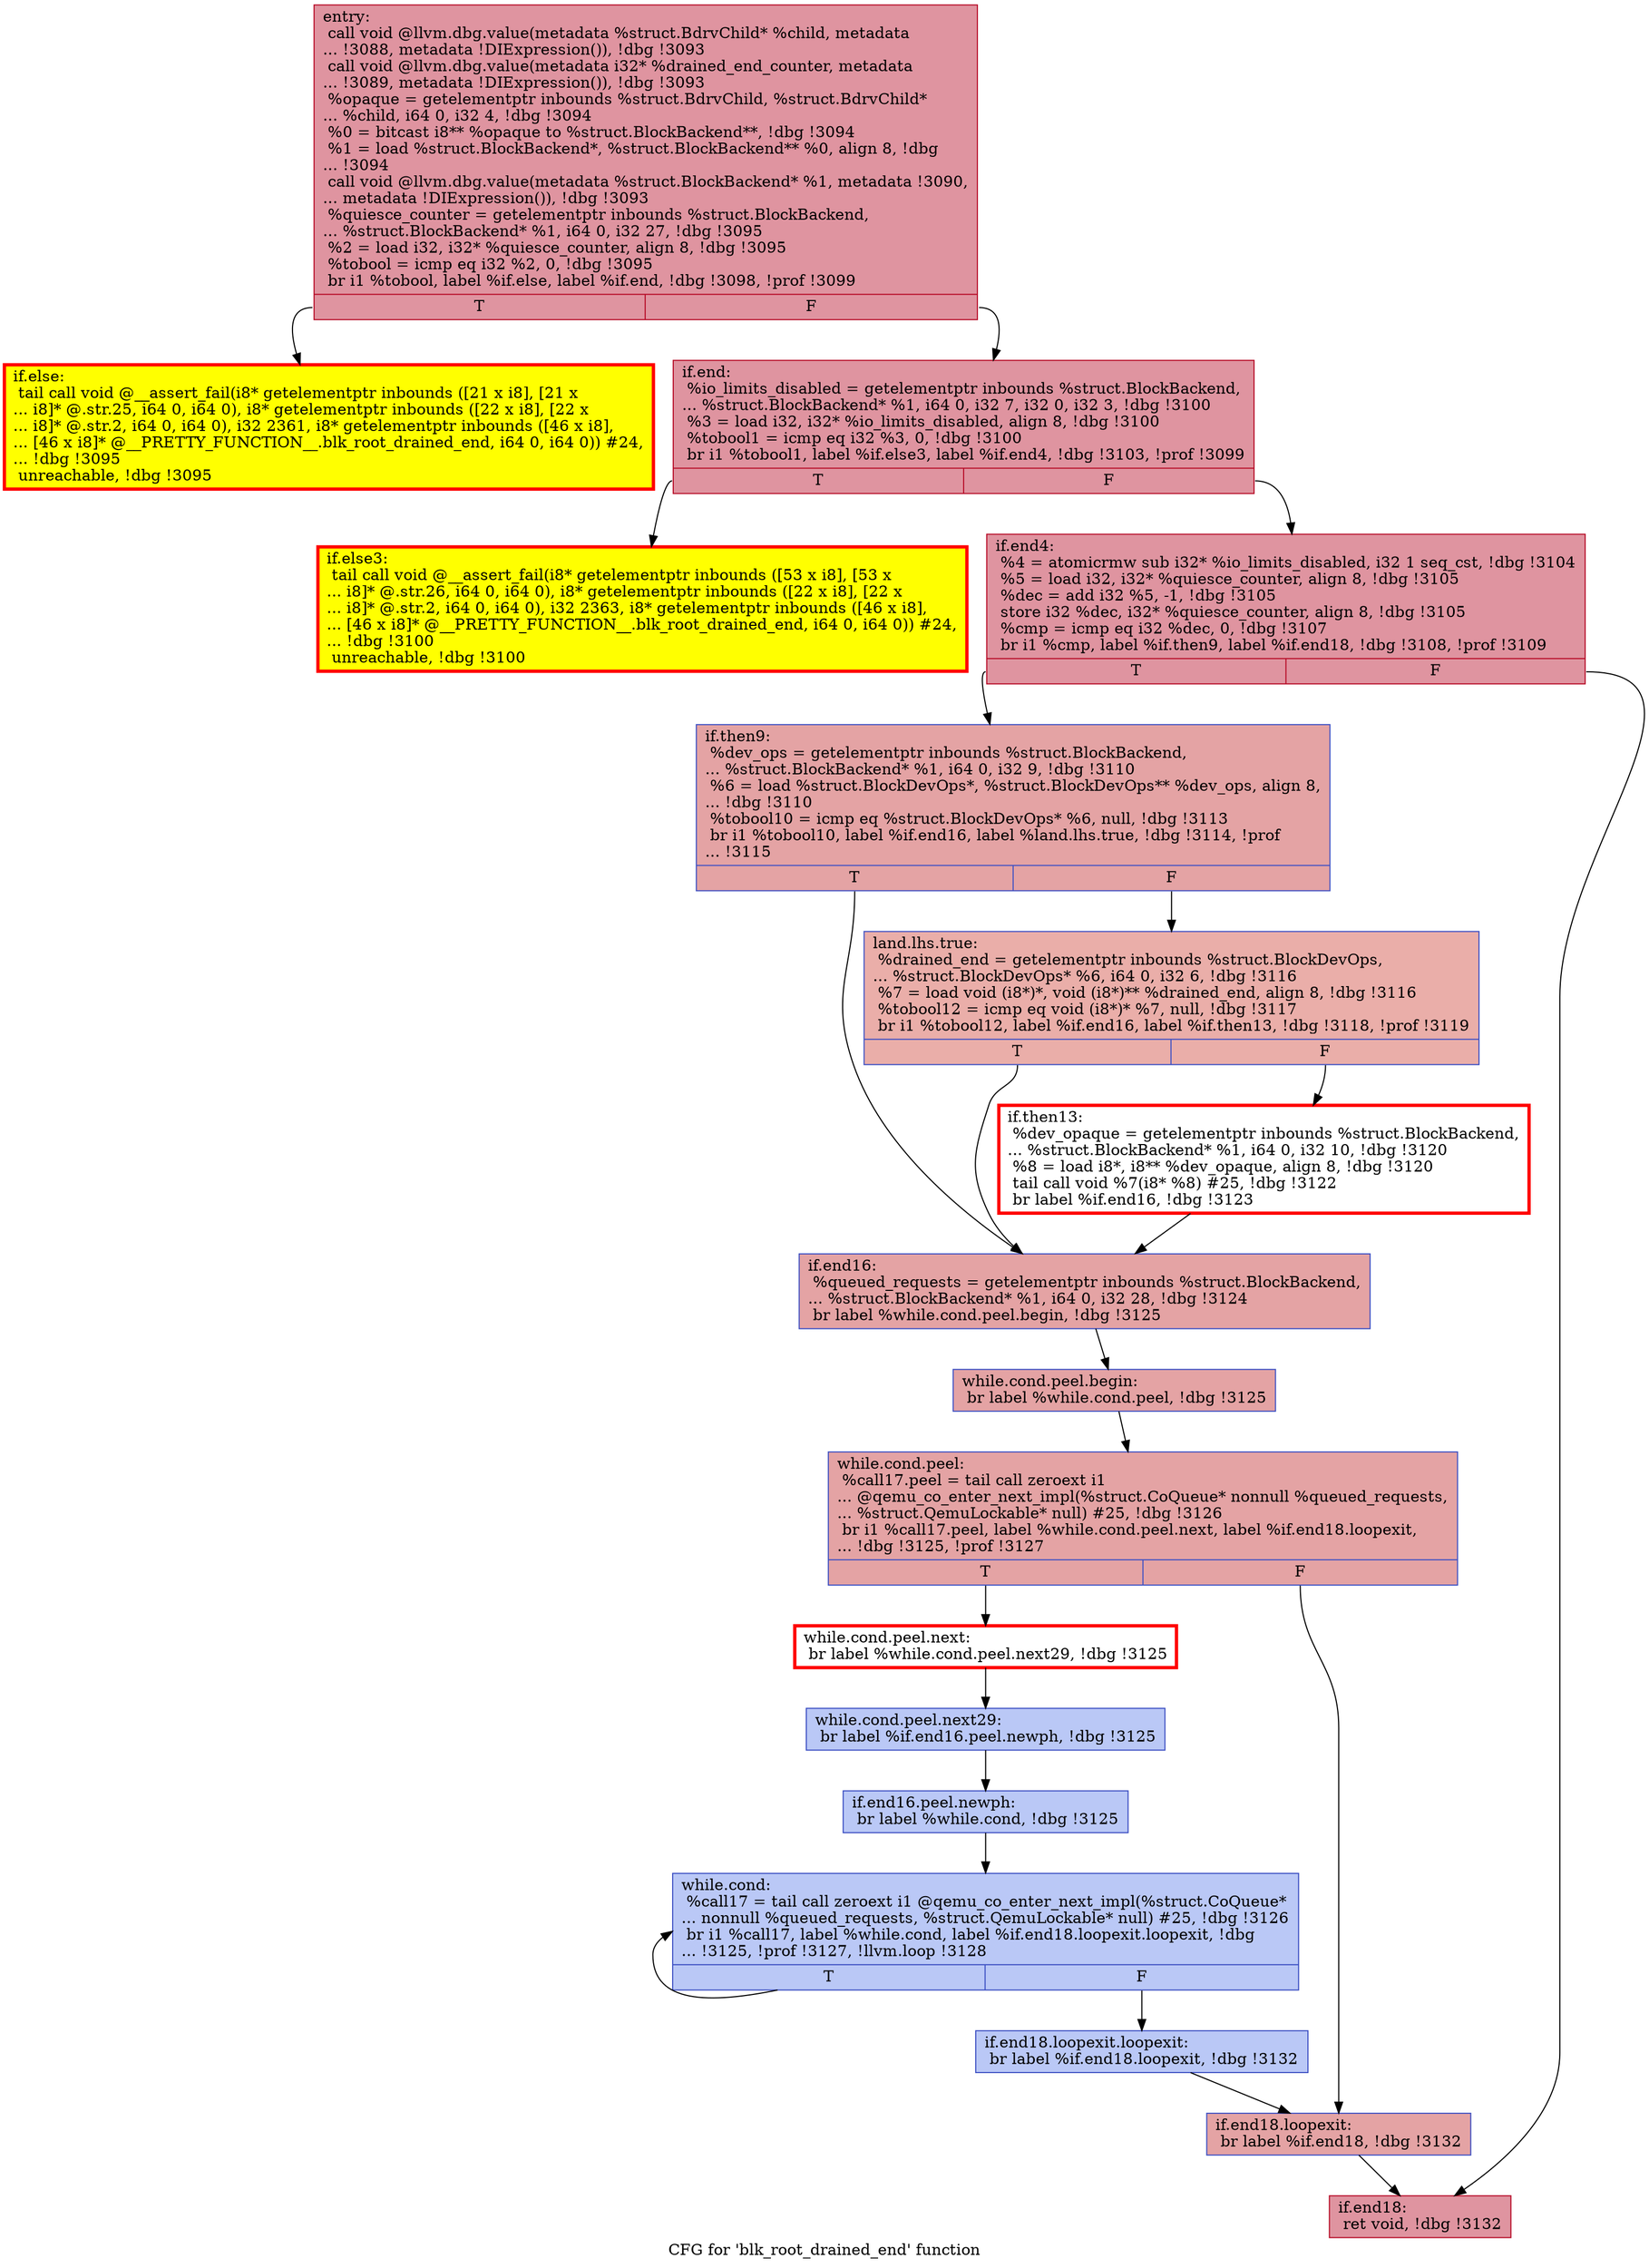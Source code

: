 digraph "CFG for 'blk_root_drained_end' function" {
	label="CFG for 'blk_root_drained_end' function";

	Node0x55d70fdd1d60 [shape=record,color="#b70d28ff", style=filled, fillcolor="#b70d2870",label="{entry:\l  call void @llvm.dbg.value(metadata %struct.BdrvChild* %child, metadata\l... !3088, metadata !DIExpression()), !dbg !3093\l  call void @llvm.dbg.value(metadata i32* %drained_end_counter, metadata\l... !3089, metadata !DIExpression()), !dbg !3093\l  %opaque = getelementptr inbounds %struct.BdrvChild, %struct.BdrvChild*\l... %child, i64 0, i32 4, !dbg !3094\l  %0 = bitcast i8** %opaque to %struct.BlockBackend**, !dbg !3094\l  %1 = load %struct.BlockBackend*, %struct.BlockBackend** %0, align 8, !dbg\l... !3094\l  call void @llvm.dbg.value(metadata %struct.BlockBackend* %1, metadata !3090,\l... metadata !DIExpression()), !dbg !3093\l  %quiesce_counter = getelementptr inbounds %struct.BlockBackend,\l... %struct.BlockBackend* %1, i64 0, i32 27, !dbg !3095\l  %2 = load i32, i32* %quiesce_counter, align 8, !dbg !3095\l  %tobool = icmp eq i32 %2, 0, !dbg !3095\l  br i1 %tobool, label %if.else, label %if.end, !dbg !3098, !prof !3099\l|{<s0>T|<s1>F}}"];
	Node0x55d70fdd1d60:s0 -> Node0x55d70fca56c0;
	Node0x55d70fdd1d60:s1 -> Node0x55d70fca5670;
	Node0x55d70fca56c0 [shape=record,penwidth=3.0, style="filled", color="red", fillcolor="yellow",label="{if.else:                                          \l  tail call void @__assert_fail(i8* getelementptr inbounds ([21 x i8], [21 x\l... i8]* @.str.25, i64 0, i64 0), i8* getelementptr inbounds ([22 x i8], [22 x\l... i8]* @.str.2, i64 0, i64 0), i32 2361, i8* getelementptr inbounds ([46 x i8],\l... [46 x i8]* @__PRETTY_FUNCTION__.blk_root_drained_end, i64 0, i64 0)) #24,\l... !dbg !3095\l  unreachable, !dbg !3095\l}"];
	Node0x55d70fca5670 [shape=record,color="#b70d28ff", style=filled, fillcolor="#b70d2870",label="{if.end:                                           \l  %io_limits_disabled = getelementptr inbounds %struct.BlockBackend,\l... %struct.BlockBackend* %1, i64 0, i32 7, i32 0, i32 3, !dbg !3100\l  %3 = load i32, i32* %io_limits_disabled, align 8, !dbg !3100\l  %tobool1 = icmp eq i32 %3, 0, !dbg !3100\l  br i1 %tobool1, label %if.else3, label %if.end4, !dbg !3103, !prof !3099\l|{<s0>T|<s1>F}}"];
	Node0x55d70fca5670:s0 -> Node0x55d70fa73ac0;
	Node0x55d70fca5670:s1 -> Node0x55d70fa73a50;
	Node0x55d70fa73ac0 [shape=record,penwidth=3.0, style="filled", color="red", fillcolor="yellow",label="{if.else3:                                         \l  tail call void @__assert_fail(i8* getelementptr inbounds ([53 x i8], [53 x\l... i8]* @.str.26, i64 0, i64 0), i8* getelementptr inbounds ([22 x i8], [22 x\l... i8]* @.str.2, i64 0, i64 0), i32 2363, i8* getelementptr inbounds ([46 x i8],\l... [46 x i8]* @__PRETTY_FUNCTION__.blk_root_drained_end, i64 0, i64 0)) #24,\l... !dbg !3100\l  unreachable, !dbg !3100\l}"];
	Node0x55d70fa73a50 [shape=record,color="#b70d28ff", style=filled, fillcolor="#b70d2870",label="{if.end4:                                          \l  %4 = atomicrmw sub i32* %io_limits_disabled, i32 1 seq_cst, !dbg !3104\l  %5 = load i32, i32* %quiesce_counter, align 8, !dbg !3105\l  %dec = add i32 %5, -1, !dbg !3105\l  store i32 %dec, i32* %quiesce_counter, align 8, !dbg !3105\l  %cmp = icmp eq i32 %dec, 0, !dbg !3107\l  br i1 %cmp, label %if.then9, label %if.end18, !dbg !3108, !prof !3109\l|{<s0>T|<s1>F}}"];
	Node0x55d70fa73a50:s0 -> Node0x55d70fcc2930;
	Node0x55d70fa73a50:s1 -> Node0x55d70fcc3280;
	Node0x55d70fcc2930 [shape=record,color="#3d50c3ff", style=filled, fillcolor="#c32e3170",label="{if.then9:                                         \l  %dev_ops = getelementptr inbounds %struct.BlockBackend,\l... %struct.BlockBackend* %1, i64 0, i32 9, !dbg !3110\l  %6 = load %struct.BlockDevOps*, %struct.BlockDevOps** %dev_ops, align 8,\l... !dbg !3110\l  %tobool10 = icmp eq %struct.BlockDevOps* %6, null, !dbg !3113\l  br i1 %tobool10, label %if.end16, label %land.lhs.true, !dbg !3114, !prof\l... !3115\l|{<s0>T|<s1>F}}"];
	Node0x55d70fcc2930:s0 -> Node0x55d70fcc3a70;
	Node0x55d70fcc2930:s1 -> Node0x55d70fcc3ac0;
	Node0x55d70fcc3ac0 [shape=record,color="#3d50c3ff", style=filled, fillcolor="#d0473d70",label="{land.lhs.true:                                    \l  %drained_end = getelementptr inbounds %struct.BlockDevOps,\l... %struct.BlockDevOps* %6, i64 0, i32 6, !dbg !3116\l  %7 = load void (i8*)*, void (i8*)** %drained_end, align 8, !dbg !3116\l  %tobool12 = icmp eq void (i8*)* %7, null, !dbg !3117\l  br i1 %tobool12, label %if.end16, label %if.then13, !dbg !3118, !prof !3119\l|{<s0>T|<s1>F}}"];
	Node0x55d70fcc3ac0:s0 -> Node0x55d70fcc3a70;
	Node0x55d70fcc3ac0:s1 -> Node0x55d70fcc3a20;
	Node0x55d70fcc3a20 [shape=record,penwidth=3.0, color="red",label="{if.then13:                                        \l  %dev_opaque = getelementptr inbounds %struct.BlockBackend,\l... %struct.BlockBackend* %1, i64 0, i32 10, !dbg !3120\l  %8 = load i8*, i8** %dev_opaque, align 8, !dbg !3120\l  tail call void %7(i8* %8) #25, !dbg !3122\l  br label %if.end16, !dbg !3123\l}"];
	Node0x55d70fcc3a20 -> Node0x55d70fcc3a70;
	Node0x55d70fcc3a70 [shape=record,color="#3d50c3ff", style=filled, fillcolor="#c32e3170",label="{if.end16:                                         \l  %queued_requests = getelementptr inbounds %struct.BlockBackend,\l... %struct.BlockBackend* %1, i64 0, i32 28, !dbg !3124\l  br label %while.cond.peel.begin, !dbg !3125\l}"];
	Node0x55d70fcc3a70 -> Node0x55d70fd13210;
	Node0x55d70fd13210 [shape=record,color="#3d50c3ff", style=filled, fillcolor="#c32e3170",label="{while.cond.peel.begin:                            \l  br label %while.cond.peel, !dbg !3125\l}"];
	Node0x55d70fd13210 -> Node0x55d70f9402b0;
	Node0x55d70f9402b0 [shape=record,color="#3d50c3ff", style=filled, fillcolor="#c32e3170",label="{while.cond.peel:                                  \l  %call17.peel = tail call zeroext i1\l... @qemu_co_enter_next_impl(%struct.CoQueue* nonnull %queued_requests,\l... %struct.QemuLockable* null) #25, !dbg !3126\l  br i1 %call17.peel, label %while.cond.peel.next, label %if.end18.loopexit,\l... !dbg !3125, !prof !3127\l|{<s0>T|<s1>F}}"];
	Node0x55d70f9402b0:s0 -> Node0x55d70fcdbaa0;
	Node0x55d70f9402b0:s1 -> Node0x55d70fea5380;
	Node0x55d70fcdbaa0 [shape=record,penwidth=3.0, color="red",label="{while.cond.peel.next:                             \l  br label %while.cond.peel.next29, !dbg !3125\l}"];
	Node0x55d70fcdbaa0 -> Node0x55d70fc35120;
	Node0x55d70fc35120 [shape=record,color="#3d50c3ff", style=filled, fillcolor="#6282ea70",label="{while.cond.peel.next29:                           \l  br label %if.end16.peel.newph, !dbg !3125\l}"];
	Node0x55d70fc35120 -> Node0x55d70fdf6db0;
	Node0x55d70fdf6db0 [shape=record,color="#3d50c3ff", style=filled, fillcolor="#6282ea70",label="{if.end16.peel.newph:                              \l  br label %while.cond, !dbg !3125\l}"];
	Node0x55d70fdf6db0 -> Node0x55d70fcc4c50;
	Node0x55d70fcc4c50 [shape=record,color="#3d50c3ff", style=filled, fillcolor="#6282ea70",label="{while.cond:                                       \l  %call17 = tail call zeroext i1 @qemu_co_enter_next_impl(%struct.CoQueue*\l... nonnull %queued_requests, %struct.QemuLockable* null) #25, !dbg !3126\l  br i1 %call17, label %while.cond, label %if.end18.loopexit.loopexit, !dbg\l... !3125, !prof !3127, !llvm.loop !3128\l|{<s0>T|<s1>F}}"];
	Node0x55d70fcc4c50:s0 -> Node0x55d70fcc4c50;
	Node0x55d70fcc4c50:s1 -> Node0x55d710033fa0;
	Node0x55d710033fa0 [shape=record,color="#3d50c3ff", style=filled, fillcolor="#6282ea70",label="{if.end18.loopexit.loopexit:                       \l  br label %if.end18.loopexit, !dbg !3132\l}"];
	Node0x55d710033fa0 -> Node0x55d70fea5380;
	Node0x55d70fea5380 [shape=record,color="#3d50c3ff", style=filled, fillcolor="#c32e3170",label="{if.end18.loopexit:                                \l  br label %if.end18, !dbg !3132\l}"];
	Node0x55d70fea5380 -> Node0x55d70fcc3280;
	Node0x55d70fcc3280 [shape=record,color="#b70d28ff", style=filled, fillcolor="#b70d2870",label="{if.end18:                                         \l  ret void, !dbg !3132\l}"];
}
